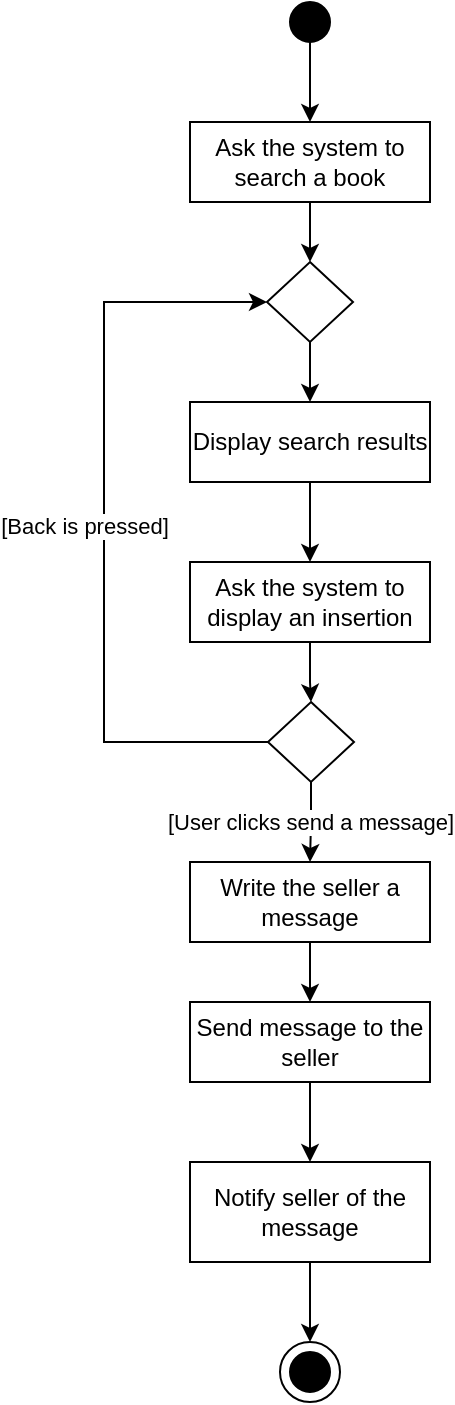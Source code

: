 <mxfile version="12.4.3" type="device" pages="1"><diagram id="SU_Q8jr_TQpvwJUw_iQ3" name="Page-1"><mxGraphModel dx="854" dy="437" grid="1" gridSize="10" guides="1" tooltips="1" connect="1" arrows="1" fold="1" page="1" pageScale="1" pageWidth="827" pageHeight="1169" math="0" shadow="0"><root><mxCell id="0"/><mxCell id="1" parent="0"/><mxCell id="oGe8CH57zn7pAAOaCvNL-12" style="edgeStyle=orthogonalEdgeStyle;rounded=0;orthogonalLoop=1;jettySize=auto;html=1;entryX=0.5;entryY=0;entryDx=0;entryDy=0;" parent="1" source="oGe8CH57zn7pAAOaCvNL-1" target="oGe8CH57zn7pAAOaCvNL-11" edge="1"><mxGeometry relative="1" as="geometry"/></mxCell><mxCell id="oGe8CH57zn7pAAOaCvNL-1" value="" style="ellipse;whiteSpace=wrap;html=1;aspect=fixed;fillColor=#000000;" parent="1" vertex="1"><mxGeometry x="403" width="20" height="20" as="geometry"/></mxCell><mxCell id="oGe8CH57zn7pAAOaCvNL-22" style="edgeStyle=orthogonalEdgeStyle;rounded=0;orthogonalLoop=1;jettySize=auto;html=1;entryX=0.5;entryY=0;entryDx=0;entryDy=0;" parent="1" source="oGe8CH57zn7pAAOaCvNL-11" target="oGe8CH57zn7pAAOaCvNL-20" edge="1"><mxGeometry relative="1" as="geometry"/></mxCell><mxCell id="oGe8CH57zn7pAAOaCvNL-11" value="Ask the system to search a book" style="rounded=0;whiteSpace=wrap;html=1;strokeColor=#000000;fillColor=#FFFFFF;" parent="1" vertex="1"><mxGeometry x="353" y="60" width="120" height="40" as="geometry"/></mxCell><mxCell id="oGe8CH57zn7pAAOaCvNL-16" style="edgeStyle=orthogonalEdgeStyle;rounded=0;orthogonalLoop=1;jettySize=auto;html=1;entryX=0.5;entryY=0;entryDx=0;entryDy=0;" parent="1" source="oGe8CH57zn7pAAOaCvNL-13" target="oGe8CH57zn7pAAOaCvNL-15" edge="1"><mxGeometry relative="1" as="geometry"/></mxCell><mxCell id="oGe8CH57zn7pAAOaCvNL-13" value="Display search results" style="rounded=0;whiteSpace=wrap;html=1;strokeColor=#000000;fillColor=#FFFFFF;" parent="1" vertex="1"><mxGeometry x="353" y="200" width="120" height="40" as="geometry"/></mxCell><mxCell id="oGe8CH57zn7pAAOaCvNL-15" value="Ask the system to display an insertion" style="rounded=0;whiteSpace=wrap;html=1;strokeColor=#000000;fillColor=#FFFFFF;" parent="1" vertex="1"><mxGeometry x="353" y="280" width="120" height="40" as="geometry"/></mxCell><mxCell id="oGe8CH57zn7pAAOaCvNL-25" value="[Back is pressed]" style="edgeStyle=orthogonalEdgeStyle;rounded=0;orthogonalLoop=1;jettySize=auto;html=1;entryX=0;entryY=0.5;entryDx=0;entryDy=0;exitX=0;exitY=0.5;exitDx=0;exitDy=0;" parent="1" source="oGe8CH57zn7pAAOaCvNL-19" target="oGe8CH57zn7pAAOaCvNL-20" edge="1"><mxGeometry x="-0.001" y="10" relative="1" as="geometry"><mxPoint x="280" y="150" as="targetPoint"/><Array as="points"><mxPoint x="310" y="370"/><mxPoint x="310" y="150"/></Array><mxPoint y="1" as="offset"/></mxGeometry></mxCell><mxCell id="oGe8CH57zn7pAAOaCvNL-27" value="[User clicks send a message]" style="edgeStyle=orthogonalEdgeStyle;rounded=0;orthogonalLoop=1;jettySize=auto;html=1;entryX=0.5;entryY=0;entryDx=0;entryDy=0;" parent="1" source="oGe8CH57zn7pAAOaCvNL-19" target="oGe8CH57zn7pAAOaCvNL-26" edge="1"><mxGeometry relative="1" as="geometry"/></mxCell><mxCell id="oGe8CH57zn7pAAOaCvNL-23" style="edgeStyle=orthogonalEdgeStyle;rounded=0;orthogonalLoop=1;jettySize=auto;html=1;entryX=0.5;entryY=0;entryDx=0;entryDy=0;" parent="1" source="oGe8CH57zn7pAAOaCvNL-20" target="oGe8CH57zn7pAAOaCvNL-13" edge="1"><mxGeometry relative="1" as="geometry"/></mxCell><mxCell id="oGe8CH57zn7pAAOaCvNL-20" value="" style="rhombus;whiteSpace=wrap;html=1;strokeColor=#000000;fillColor=#FFFFFF;" parent="1" vertex="1"><mxGeometry x="391.5" y="130" width="43" height="40" as="geometry"/></mxCell><mxCell id="oGe8CH57zn7pAAOaCvNL-32" style="edgeStyle=orthogonalEdgeStyle;rounded=0;orthogonalLoop=1;jettySize=auto;html=1;entryX=0.5;entryY=0;entryDx=0;entryDy=0;" parent="1" source="oGe8CH57zn7pAAOaCvNL-26" target="oGe8CH57zn7pAAOaCvNL-30" edge="1"><mxGeometry relative="1" as="geometry"/></mxCell><mxCell id="oGe8CH57zn7pAAOaCvNL-26" value="Write the seller a message" style="rounded=0;whiteSpace=wrap;html=1;strokeColor=#000000;fillColor=#FFFFFF;" parent="1" vertex="1"><mxGeometry x="353" y="430" width="120" height="40" as="geometry"/></mxCell><mxCell id="oGe8CH57zn7pAAOaCvNL-35" style="edgeStyle=orthogonalEdgeStyle;rounded=0;orthogonalLoop=1;jettySize=auto;html=1;entryX=0.5;entryY=0;entryDx=0;entryDy=0;" parent="1" source="oGe8CH57zn7pAAOaCvNL-30" target="oGe8CH57zn7pAAOaCvNL-33" edge="1"><mxGeometry relative="1" as="geometry"/></mxCell><mxCell id="oGe8CH57zn7pAAOaCvNL-30" value="Send message to the seller" style="rounded=0;whiteSpace=wrap;html=1;strokeColor=#000000;fillColor=#FFFFFF;" parent="1" vertex="1"><mxGeometry x="353" y="500" width="120" height="40" as="geometry"/></mxCell><mxCell id="oGe8CH57zn7pAAOaCvNL-40" style="edgeStyle=orthogonalEdgeStyle;rounded=0;orthogonalLoop=1;jettySize=auto;html=1;entryX=0.5;entryY=0;entryDx=0;entryDy=0;" parent="1" source="oGe8CH57zn7pAAOaCvNL-33" target="oGe8CH57zn7pAAOaCvNL-39" edge="1"><mxGeometry relative="1" as="geometry"/></mxCell><mxCell id="oGe8CH57zn7pAAOaCvNL-33" value="Notify seller of the message" style="rounded=0;whiteSpace=wrap;html=1;strokeColor=#000000;fillColor=#FFFFFF;" parent="1" vertex="1"><mxGeometry x="353" y="580" width="120" height="50" as="geometry"/></mxCell><mxCell id="oGe8CH57zn7pAAOaCvNL-37" value="" style="ellipse;whiteSpace=wrap;html=1;aspect=fixed;fillColor=#000000;" parent="1" vertex="1"><mxGeometry x="403" y="675" width="20" height="20" as="geometry"/></mxCell><mxCell id="oGe8CH57zn7pAAOaCvNL-39" value="" style="ellipse;whiteSpace=wrap;html=1;aspect=fixed;strokeColor=#000000;fillColor=none;" parent="1" vertex="1"><mxGeometry x="398" y="670" width="30" height="30" as="geometry"/></mxCell><mxCell id="oGe8CH57zn7pAAOaCvNL-19" value="" style="rhombus;whiteSpace=wrap;html=1;strokeColor=#000000;fillColor=#FFFFFF;" parent="1" vertex="1"><mxGeometry x="392" y="350" width="43" height="40" as="geometry"/></mxCell><mxCell id="oGe8CH57zn7pAAOaCvNL-41" style="edgeStyle=orthogonalEdgeStyle;rounded=0;orthogonalLoop=1;jettySize=auto;html=1;entryX=0.5;entryY=0;entryDx=0;entryDy=0;" parent="1" source="oGe8CH57zn7pAAOaCvNL-15" target="oGe8CH57zn7pAAOaCvNL-19" edge="1"><mxGeometry relative="1" as="geometry"><mxPoint x="413" y="320" as="sourcePoint"/><mxPoint x="413" y="450" as="targetPoint"/></mxGeometry></mxCell></root></mxGraphModel></diagram></mxfile>